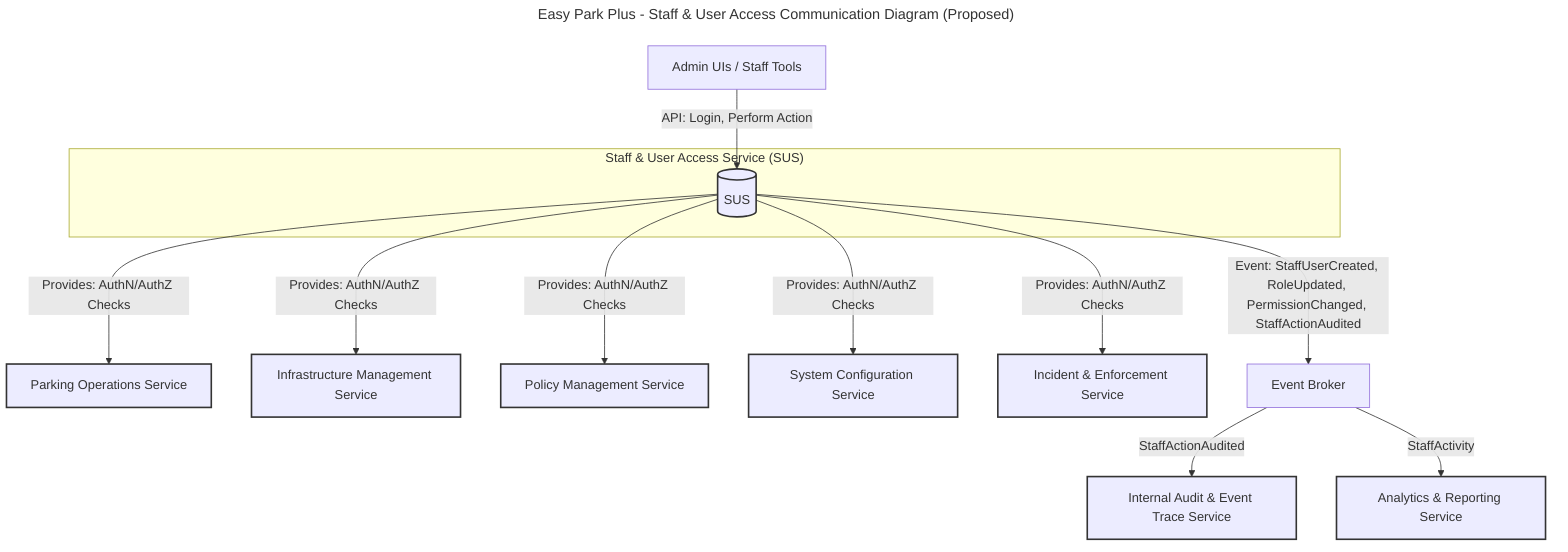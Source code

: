 ---
title: Easy Park Plus - Staff & User Access Communication Diagram (Proposed)
---

graph TD
    subgraph "Staff & User Access Service (SUS)"
        SUS[(SUS)]
    end

    %% Services Called & Events Published by SUS
    SUS -->|Provides: AuthN/AuthZ Checks| POS[Parking Operations Service]
    SUS -->|Provides: AuthN/AuthZ Checks| IMS[Infrastructure Management Service]
    SUS -->|Provides: AuthN/AuthZ Checks| PMS[Policy Management Service]
    SUS -->|Provides: AuthN/AuthZ Checks| SCS[System Configuration Service]
    SUS -->|Provides: AuthN/AuthZ Checks| IES[Incident & Enforcement Service]
    SUS -->|Event: StaffUserCreated, RoleUpdated, PermissionChanged, StaffActionAudited| EventBroker[Event Broker]

    %% General Event Publishing by SUS
    EventBroker -->|StaffActionAudited| IAETS[Internal Audit & Event Trace Service]
    EventBroker -->|StaffActivity| ARS[Analytics & Reporting Service]

    %% External Interactions
    AdminUI[Admin UIs / Staff Tools] -->|API: Login, Perform Action| SUS

    classDef service fill:#lightyellow,stroke:#333,stroke-width:2px;
    class SUS,POS,IMS,PMS,SCS,IES,IAETS,ARS service;
    class EventBroker fill:#lightblue,stroke:#333,stroke-width:2px;
    class AdminUI fill:#lightgreen,stroke:#333,stroke-width:2px;